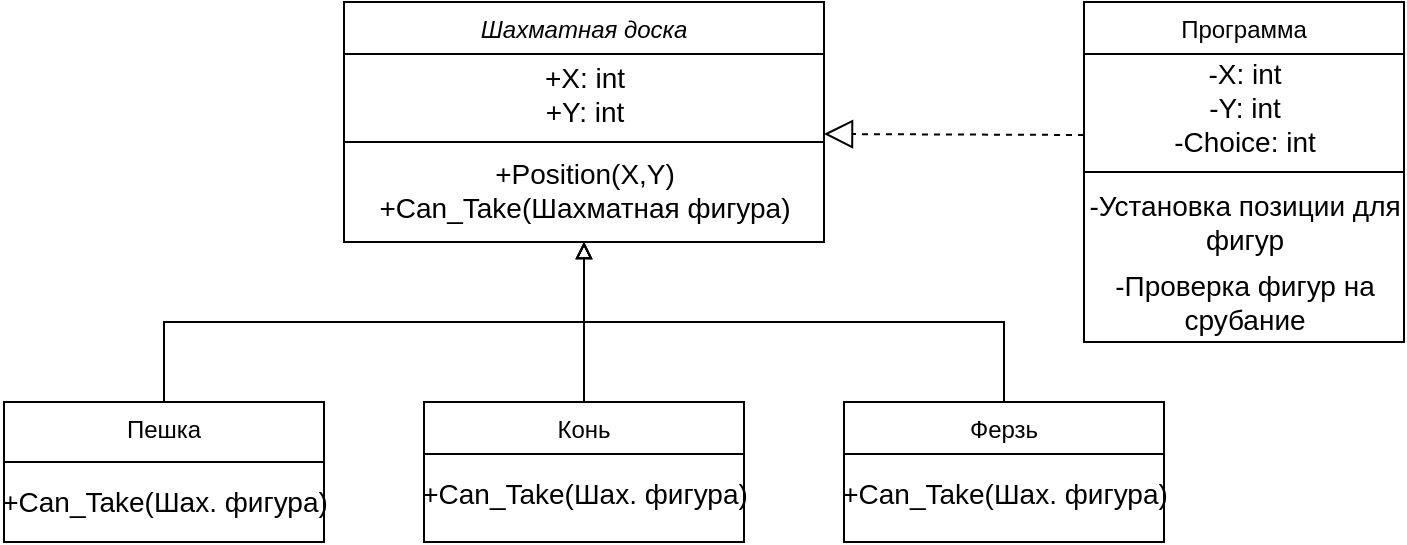<mxfile version="16.6.5" type="github"><diagram id="C5RBs43oDa-KdzZeNtuy" name="Page-1"><mxGraphModel dx="1243" dy="671" grid="1" gridSize="10" guides="1" tooltips="1" connect="1" arrows="1" fold="1" page="1" pageScale="1" pageWidth="827" pageHeight="1169" math="0" shadow="0"><root><mxCell id="WIyWlLk6GJQsqaUBKTNV-0"/><mxCell id="WIyWlLk6GJQsqaUBKTNV-1" parent="WIyWlLk6GJQsqaUBKTNV-0"/><mxCell id="zkfFHV4jXpPFQw0GAbJ--0" value="Шахматная доска" style="swimlane;fontStyle=2;align=center;verticalAlign=top;childLayout=stackLayout;horizontal=1;startSize=26;horizontalStack=0;resizeParent=1;resizeLast=0;collapsible=1;marginBottom=0;rounded=0;shadow=0;strokeWidth=1;" parent="WIyWlLk6GJQsqaUBKTNV-1" vertex="1"><mxGeometry x="200" y="160" width="240" height="120" as="geometry"><mxRectangle x="230" y="140" width="160" height="26" as="alternateBounds"/></mxGeometry></mxCell><mxCell id="3VYybLFyzwNA8H_XoNpx-14" value="+X: int&lt;br&gt;+Y: int" style="text;strokeColor=none;fillColor=none;html=1;fontSize=14;fontStyle=0;verticalAlign=middle;align=center;" vertex="1" parent="zkfFHV4jXpPFQw0GAbJ--0"><mxGeometry y="26" width="240" height="40" as="geometry"/></mxCell><mxCell id="zkfFHV4jXpPFQw0GAbJ--4" value="" style="line;html=1;strokeWidth=1;align=left;verticalAlign=middle;spacingTop=-1;spacingLeft=3;spacingRight=3;rotatable=0;labelPosition=right;points=[];portConstraint=eastwest;" parent="zkfFHV4jXpPFQw0GAbJ--0" vertex="1"><mxGeometry y="66" width="240" height="8" as="geometry"/></mxCell><mxCell id="3VYybLFyzwNA8H_XoNpx-15" value="+Position(X,Y)&lt;br&gt;+Can_Take(Шахматная фигура)" style="text;strokeColor=none;fillColor=none;html=1;fontSize=14;fontStyle=0;verticalAlign=middle;align=center;" vertex="1" parent="zkfFHV4jXpPFQw0GAbJ--0"><mxGeometry y="74" width="240" height="40" as="geometry"/></mxCell><mxCell id="3VYybLFyzwNA8H_XoNpx-9" style="edgeStyle=orthogonalEdgeStyle;rounded=0;orthogonalLoop=1;jettySize=auto;html=1;startArrow=none;startFill=0;endArrow=block;endFill=0;strokeWidth=1;entryX=0.5;entryY=1;entryDx=0;entryDy=0;" edge="1" parent="WIyWlLk6GJQsqaUBKTNV-1" source="zkfFHV4jXpPFQw0GAbJ--6" target="zkfFHV4jXpPFQw0GAbJ--0"><mxGeometry relative="1" as="geometry"><mxPoint x="320" y="240" as="targetPoint"/><Array as="points"><mxPoint x="110" y="320"/><mxPoint x="320" y="320"/></Array></mxGeometry></mxCell><mxCell id="zkfFHV4jXpPFQw0GAbJ--6" value="Пешка" style="swimlane;fontStyle=0;align=center;verticalAlign=top;childLayout=stackLayout;horizontal=1;startSize=30;horizontalStack=0;resizeParent=1;resizeLast=0;collapsible=1;marginBottom=0;rounded=0;shadow=0;strokeWidth=1;" parent="WIyWlLk6GJQsqaUBKTNV-1" vertex="1"><mxGeometry x="30" y="360" width="160" height="70" as="geometry"><mxRectangle x="30" y="360" width="160" height="26" as="alternateBounds"/></mxGeometry></mxCell><mxCell id="3VYybLFyzwNA8H_XoNpx-16" value="+Can_Take(Шах. фигура)" style="text;strokeColor=none;fillColor=none;html=1;fontSize=14;fontStyle=0;verticalAlign=middle;align=center;" vertex="1" parent="zkfFHV4jXpPFQw0GAbJ--6"><mxGeometry y="30" width="160" height="40" as="geometry"/></mxCell><mxCell id="3VYybLFyzwNA8H_XoNpx-7" style="edgeStyle=orthogonalEdgeStyle;rounded=0;orthogonalLoop=1;jettySize=auto;html=1;entryX=0.5;entryY=1;entryDx=0;entryDy=0;startArrow=none;startFill=0;endArrow=block;endFill=0;strokeWidth=1;" edge="1" parent="WIyWlLk6GJQsqaUBKTNV-1" source="zkfFHV4jXpPFQw0GAbJ--13" target="zkfFHV4jXpPFQw0GAbJ--0"><mxGeometry relative="1" as="geometry"/></mxCell><mxCell id="zkfFHV4jXpPFQw0GAbJ--13" value="Конь" style="swimlane;fontStyle=0;align=center;verticalAlign=top;childLayout=stackLayout;horizontal=1;startSize=26;horizontalStack=0;resizeParent=1;resizeLast=0;collapsible=1;marginBottom=0;rounded=0;shadow=0;strokeWidth=1;" parent="WIyWlLk6GJQsqaUBKTNV-1" vertex="1"><mxGeometry x="240" y="360" width="160" height="70" as="geometry"><mxRectangle x="340" y="380" width="170" height="26" as="alternateBounds"/></mxGeometry></mxCell><mxCell id="3VYybLFyzwNA8H_XoNpx-17" value="+Can_Take(Шах. фигура)" style="text;strokeColor=none;fillColor=none;html=1;fontSize=14;fontStyle=0;verticalAlign=middle;align=center;" vertex="1" parent="zkfFHV4jXpPFQw0GAbJ--13"><mxGeometry y="26" width="160" height="40" as="geometry"/></mxCell><mxCell id="3VYybLFyzwNA8H_XoNpx-8" style="edgeStyle=orthogonalEdgeStyle;rounded=0;orthogonalLoop=1;jettySize=auto;html=1;entryX=0.5;entryY=1;entryDx=0;entryDy=0;startArrow=none;startFill=0;endArrow=block;endFill=0;strokeWidth=1;" edge="1" parent="WIyWlLk6GJQsqaUBKTNV-1" source="3VYybLFyzwNA8H_XoNpx-1" target="zkfFHV4jXpPFQw0GAbJ--0"><mxGeometry relative="1" as="geometry"><Array as="points"><mxPoint x="530" y="320"/><mxPoint x="320" y="320"/></Array></mxGeometry></mxCell><mxCell id="3VYybLFyzwNA8H_XoNpx-1" value="Ферзь" style="swimlane;fontStyle=0;align=center;verticalAlign=top;childLayout=stackLayout;horizontal=1;startSize=26;horizontalStack=0;resizeParent=1;resizeLast=0;collapsible=1;marginBottom=0;rounded=0;shadow=0;strokeWidth=1;" vertex="1" parent="WIyWlLk6GJQsqaUBKTNV-1"><mxGeometry x="450" y="360" width="160" height="70" as="geometry"><mxRectangle x="340" y="380" width="170" height="26" as="alternateBounds"/></mxGeometry></mxCell><mxCell id="3VYybLFyzwNA8H_XoNpx-18" value="+Can_Take(Шах. фигура)" style="text;strokeColor=none;fillColor=none;html=1;fontSize=14;fontStyle=0;verticalAlign=middle;align=center;" vertex="1" parent="3VYybLFyzwNA8H_XoNpx-1"><mxGeometry y="26" width="160" height="40" as="geometry"/></mxCell><mxCell id="3VYybLFyzwNA8H_XoNpx-10" value="Программа" style="swimlane;fontStyle=0;align=center;verticalAlign=top;childLayout=stackLayout;horizontal=1;startSize=26;horizontalStack=0;resizeParent=1;resizeLast=0;collapsible=1;marginBottom=0;rounded=0;shadow=0;strokeWidth=1;" vertex="1" parent="WIyWlLk6GJQsqaUBKTNV-1"><mxGeometry x="570" y="160" width="160" height="170" as="geometry"><mxRectangle x="230" y="140" width="160" height="26" as="alternateBounds"/></mxGeometry></mxCell><mxCell id="3VYybLFyzwNA8H_XoNpx-19" value="-X: int&lt;br&gt;-Y: int&lt;br&gt;-Choice: int" style="text;strokeColor=none;fillColor=none;html=1;fontSize=14;fontStyle=0;verticalAlign=middle;align=center;" vertex="1" parent="3VYybLFyzwNA8H_XoNpx-10"><mxGeometry y="26" width="160" height="54" as="geometry"/></mxCell><mxCell id="3VYybLFyzwNA8H_XoNpx-11" value="" style="line;html=1;strokeWidth=1;align=left;verticalAlign=middle;spacingTop=-1;spacingLeft=3;spacingRight=3;rotatable=0;labelPosition=right;points=[];portConstraint=eastwest;" vertex="1" parent="3VYybLFyzwNA8H_XoNpx-10"><mxGeometry y="80" width="160" height="10" as="geometry"/></mxCell><mxCell id="3VYybLFyzwNA8H_XoNpx-22" value="-Установка позиции для&lt;br&gt;фигур" style="text;strokeColor=none;fillColor=none;html=1;fontSize=14;fontStyle=0;verticalAlign=middle;align=center;" vertex="1" parent="3VYybLFyzwNA8H_XoNpx-10"><mxGeometry y="90" width="160" height="40" as="geometry"/></mxCell><mxCell id="3VYybLFyzwNA8H_XoNpx-20" value="-Проверка фигур на&lt;br&gt;срубание" style="text;strokeColor=none;fillColor=none;html=1;fontSize=14;fontStyle=0;verticalAlign=middle;align=center;" vertex="1" parent="3VYybLFyzwNA8H_XoNpx-10"><mxGeometry y="130" width="160" height="40" as="geometry"/></mxCell><mxCell id="3VYybLFyzwNA8H_XoNpx-21" value="" style="endArrow=block;dashed=1;endFill=0;endSize=12;html=1;rounded=0;fontSize=14;strokeWidth=1;entryX=1;entryY=1;entryDx=0;entryDy=0;exitX=0;exitY=0.75;exitDx=0;exitDy=0;" edge="1" parent="WIyWlLk6GJQsqaUBKTNV-1" source="3VYybLFyzwNA8H_XoNpx-19" target="3VYybLFyzwNA8H_XoNpx-14"><mxGeometry width="160" relative="1" as="geometry"><mxPoint x="330" y="310" as="sourcePoint"/><mxPoint x="490" y="310" as="targetPoint"/></mxGeometry></mxCell></root></mxGraphModel></diagram></mxfile>